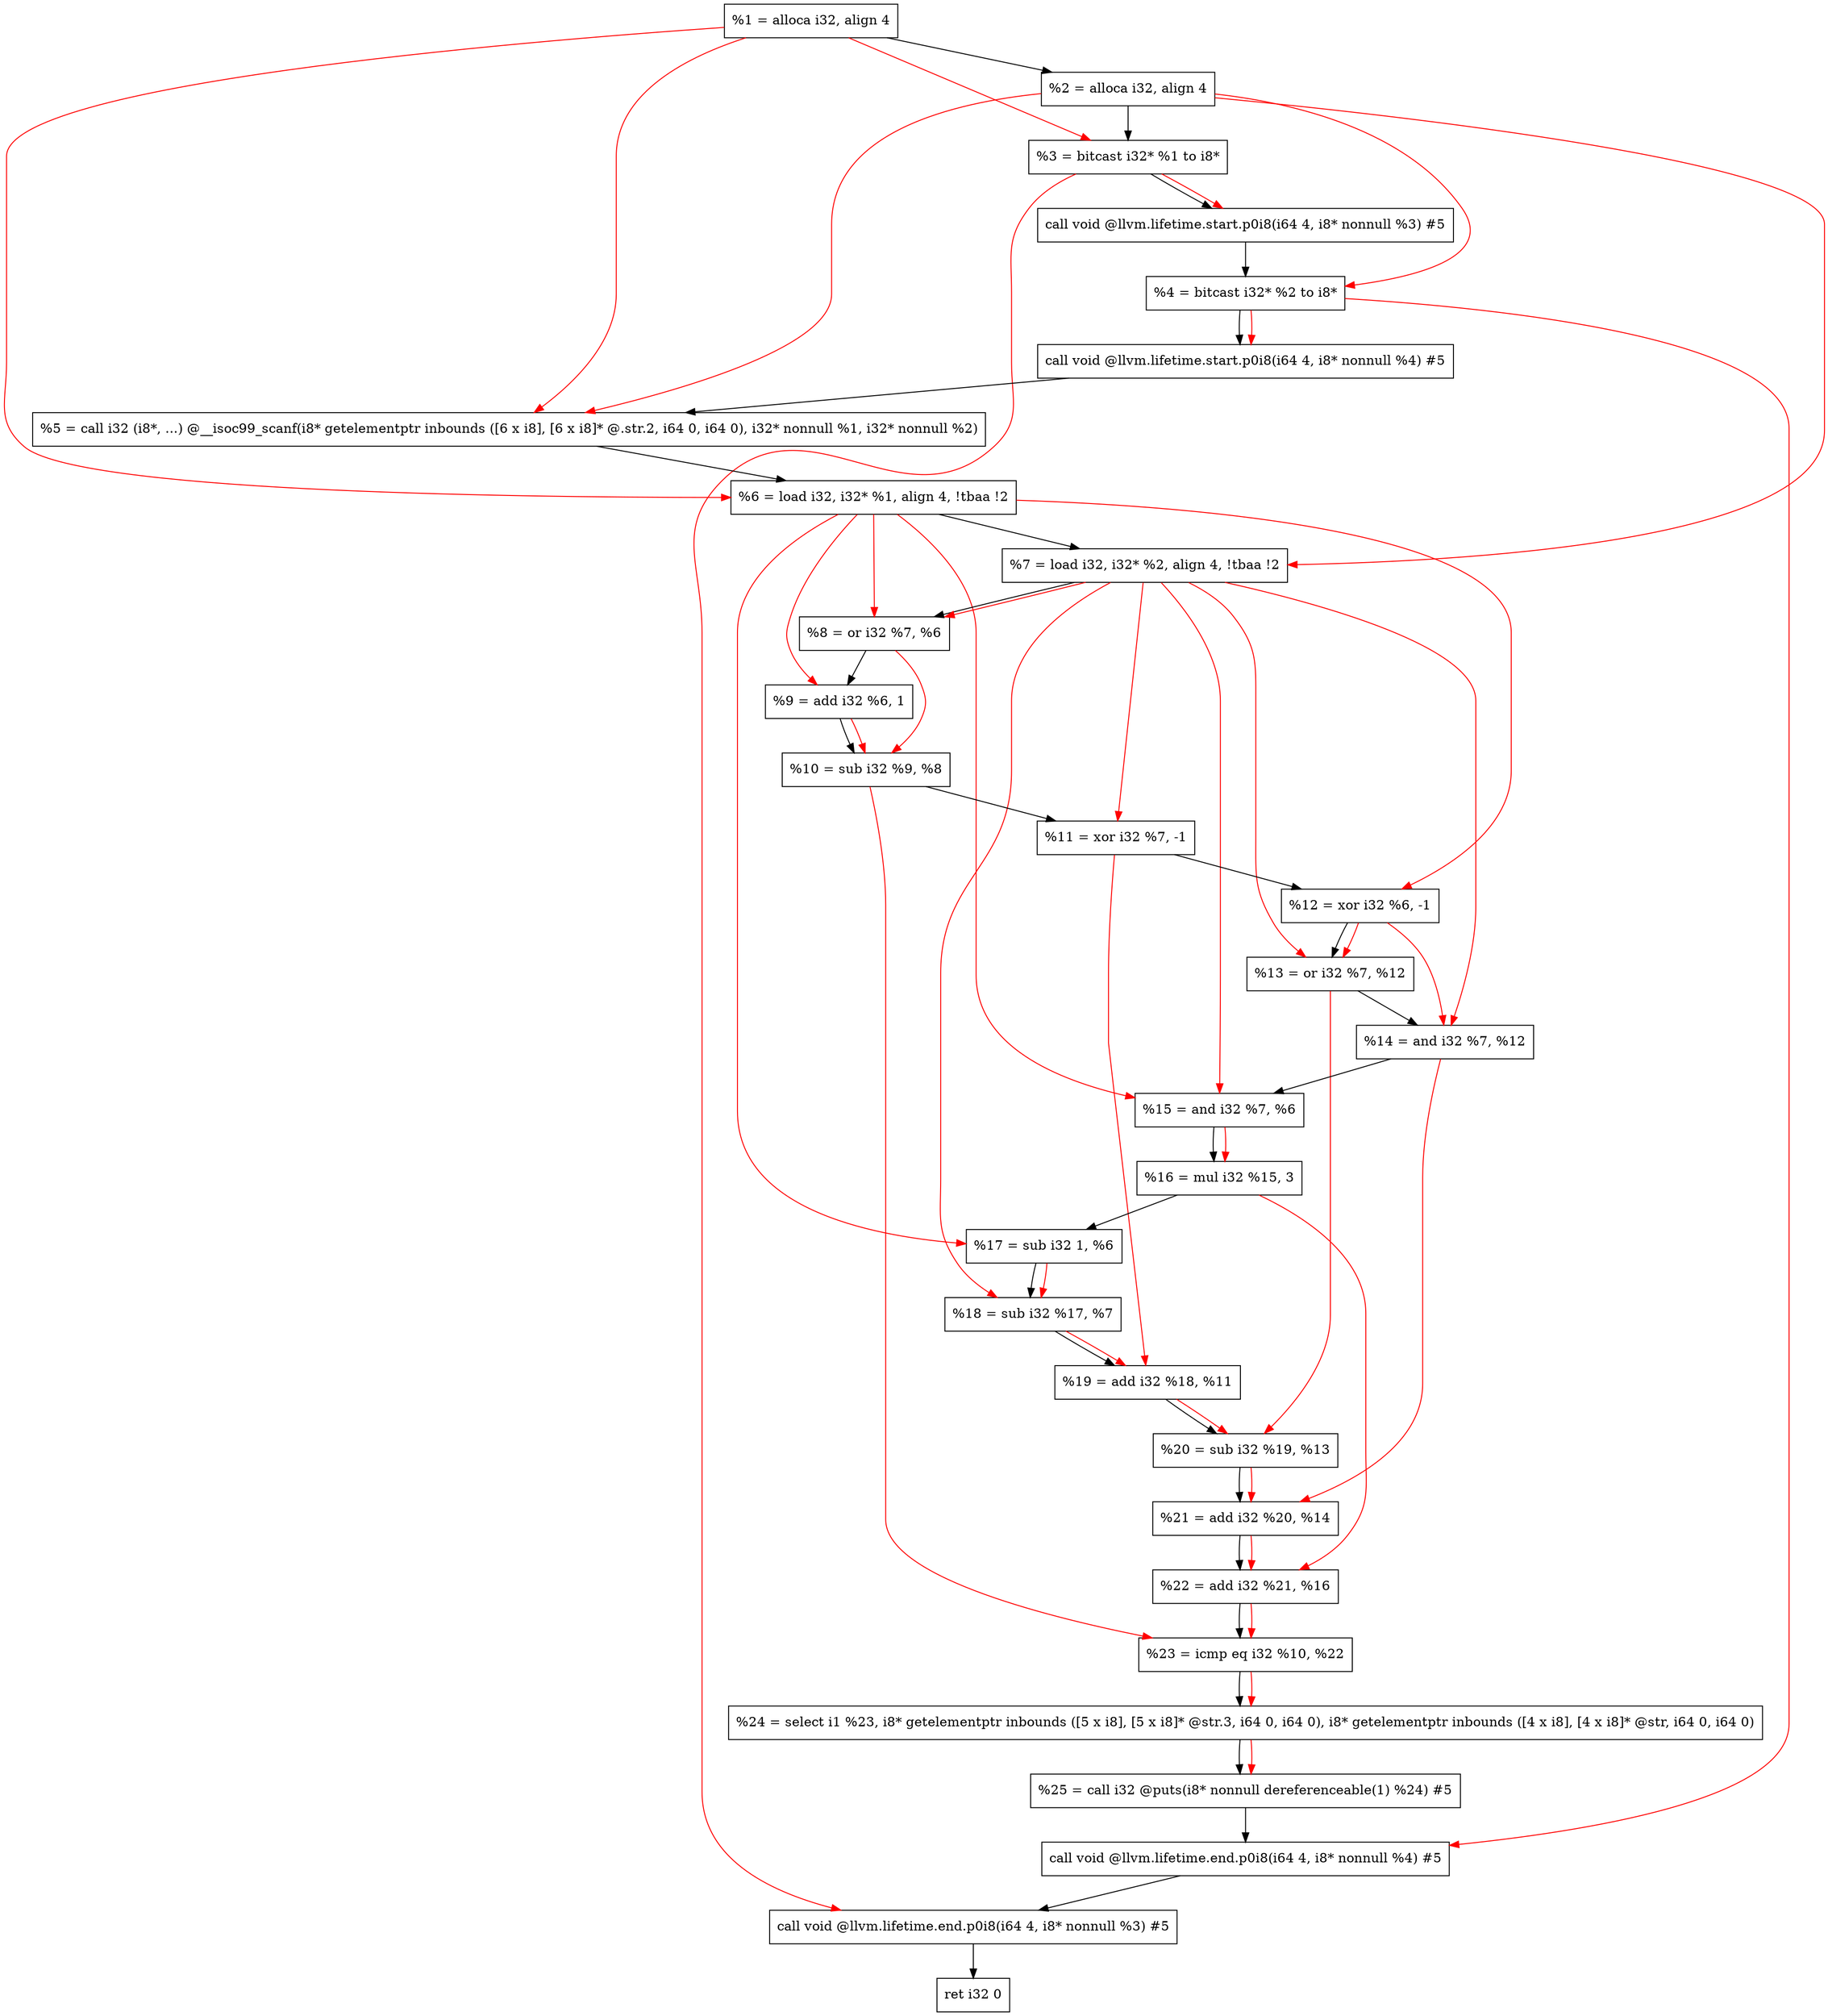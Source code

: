 digraph "DFG for'main' function" {
	Node0xccd7c8[shape=record, label="  %1 = alloca i32, align 4"];
	Node0xccd848[shape=record, label="  %2 = alloca i32, align 4"];
	Node0xccd8d8[shape=record, label="  %3 = bitcast i32* %1 to i8*"];
	Node0xccdd38[shape=record, label="  call void @llvm.lifetime.start.p0i8(i64 4, i8* nonnull %3) #5"];
	Node0xccde18[shape=record, label="  %4 = bitcast i32* %2 to i8*"];
	Node0xccdf38[shape=record, label="  call void @llvm.lifetime.start.p0i8(i64 4, i8* nonnull %4) #5"];
	Node0xcce170[shape=record, label="  %5 = call i32 (i8*, ...) @__isoc99_scanf(i8* getelementptr inbounds ([6 x i8], [6 x i8]* @.str.2, i64 0, i64 0), i32* nonnull %1, i32* nonnull %2)"];
	Node0xcce228[shape=record, label="  %6 = load i32, i32* %1, align 4, !tbaa !2"];
	Node0xccf198[shape=record, label="  %7 = load i32, i32* %2, align 4, !tbaa !2"];
	Node0xccf820[shape=record, label="  %8 = or i32 %7, %6"];
	Node0xccf890[shape=record, label="  %9 = add i32 %6, 1"];
	Node0xccf900[shape=record, label="  %10 = sub i32 %9, %8"];
	Node0xccf970[shape=record, label="  %11 = xor i32 %7, -1"];
	Node0xccf9e0[shape=record, label="  %12 = xor i32 %6, -1"];
	Node0xccfa50[shape=record, label="  %13 = or i32 %7, %12"];
	Node0xccfac0[shape=record, label="  %14 = and i32 %7, %12"];
	Node0xccfb30[shape=record, label="  %15 = and i32 %7, %6"];
	Node0xccfba0[shape=record, label="  %16 = mul i32 %15, 3"];
	Node0xccfc10[shape=record, label="  %17 = sub i32 1, %6"];
	Node0xccfc80[shape=record, label="  %18 = sub i32 %17, %7"];
	Node0xccfcf0[shape=record, label="  %19 = add i32 %18, %11"];
	Node0xccfd60[shape=record, label="  %20 = sub i32 %19, %13"];
	Node0xccfdd0[shape=record, label="  %21 = add i32 %20, %14"];
	Node0xccfe40[shape=record, label="  %22 = add i32 %21, %16"];
	Node0xccfeb0[shape=record, label="  %23 = icmp eq i32 %10, %22"];
	Node0xc6e9d8[shape=record, label="  %24 = select i1 %23, i8* getelementptr inbounds ([5 x i8], [5 x i8]* @str.3, i64 0, i64 0), i8* getelementptr inbounds ([4 x i8], [4 x i8]* @str, i64 0, i64 0)"];
	Node0xccff40[shape=record, label="  %25 = call i32 @puts(i8* nonnull dereferenceable(1) %24) #5"];
	Node0xcd0198[shape=record, label="  call void @llvm.lifetime.end.p0i8(i64 4, i8* nonnull %4) #5"];
	Node0xcd02f8[shape=record, label="  call void @llvm.lifetime.end.p0i8(i64 4, i8* nonnull %3) #5"];
	Node0xcd03b8[shape=record, label="  ret i32 0"];
	Node0xccd7c8 -> Node0xccd848;
	Node0xccd848 -> Node0xccd8d8;
	Node0xccd8d8 -> Node0xccdd38;
	Node0xccdd38 -> Node0xccde18;
	Node0xccde18 -> Node0xccdf38;
	Node0xccdf38 -> Node0xcce170;
	Node0xcce170 -> Node0xcce228;
	Node0xcce228 -> Node0xccf198;
	Node0xccf198 -> Node0xccf820;
	Node0xccf820 -> Node0xccf890;
	Node0xccf890 -> Node0xccf900;
	Node0xccf900 -> Node0xccf970;
	Node0xccf970 -> Node0xccf9e0;
	Node0xccf9e0 -> Node0xccfa50;
	Node0xccfa50 -> Node0xccfac0;
	Node0xccfac0 -> Node0xccfb30;
	Node0xccfb30 -> Node0xccfba0;
	Node0xccfba0 -> Node0xccfc10;
	Node0xccfc10 -> Node0xccfc80;
	Node0xccfc80 -> Node0xccfcf0;
	Node0xccfcf0 -> Node0xccfd60;
	Node0xccfd60 -> Node0xccfdd0;
	Node0xccfdd0 -> Node0xccfe40;
	Node0xccfe40 -> Node0xccfeb0;
	Node0xccfeb0 -> Node0xc6e9d8;
	Node0xc6e9d8 -> Node0xccff40;
	Node0xccff40 -> Node0xcd0198;
	Node0xcd0198 -> Node0xcd02f8;
	Node0xcd02f8 -> Node0xcd03b8;
edge [color=red]
	Node0xccd7c8 -> Node0xccd8d8;
	Node0xccd8d8 -> Node0xccdd38;
	Node0xccd848 -> Node0xccde18;
	Node0xccde18 -> Node0xccdf38;
	Node0xccd7c8 -> Node0xcce170;
	Node0xccd848 -> Node0xcce170;
	Node0xccd7c8 -> Node0xcce228;
	Node0xccd848 -> Node0xccf198;
	Node0xccf198 -> Node0xccf820;
	Node0xcce228 -> Node0xccf820;
	Node0xcce228 -> Node0xccf890;
	Node0xccf890 -> Node0xccf900;
	Node0xccf820 -> Node0xccf900;
	Node0xccf198 -> Node0xccf970;
	Node0xcce228 -> Node0xccf9e0;
	Node0xccf198 -> Node0xccfa50;
	Node0xccf9e0 -> Node0xccfa50;
	Node0xccf198 -> Node0xccfac0;
	Node0xccf9e0 -> Node0xccfac0;
	Node0xccf198 -> Node0xccfb30;
	Node0xcce228 -> Node0xccfb30;
	Node0xccfb30 -> Node0xccfba0;
	Node0xcce228 -> Node0xccfc10;
	Node0xccfc10 -> Node0xccfc80;
	Node0xccf198 -> Node0xccfc80;
	Node0xccfc80 -> Node0xccfcf0;
	Node0xccf970 -> Node0xccfcf0;
	Node0xccfcf0 -> Node0xccfd60;
	Node0xccfa50 -> Node0xccfd60;
	Node0xccfd60 -> Node0xccfdd0;
	Node0xccfac0 -> Node0xccfdd0;
	Node0xccfdd0 -> Node0xccfe40;
	Node0xccfba0 -> Node0xccfe40;
	Node0xccf900 -> Node0xccfeb0;
	Node0xccfe40 -> Node0xccfeb0;
	Node0xccfeb0 -> Node0xc6e9d8;
	Node0xc6e9d8 -> Node0xccff40;
	Node0xccde18 -> Node0xcd0198;
	Node0xccd8d8 -> Node0xcd02f8;
}
